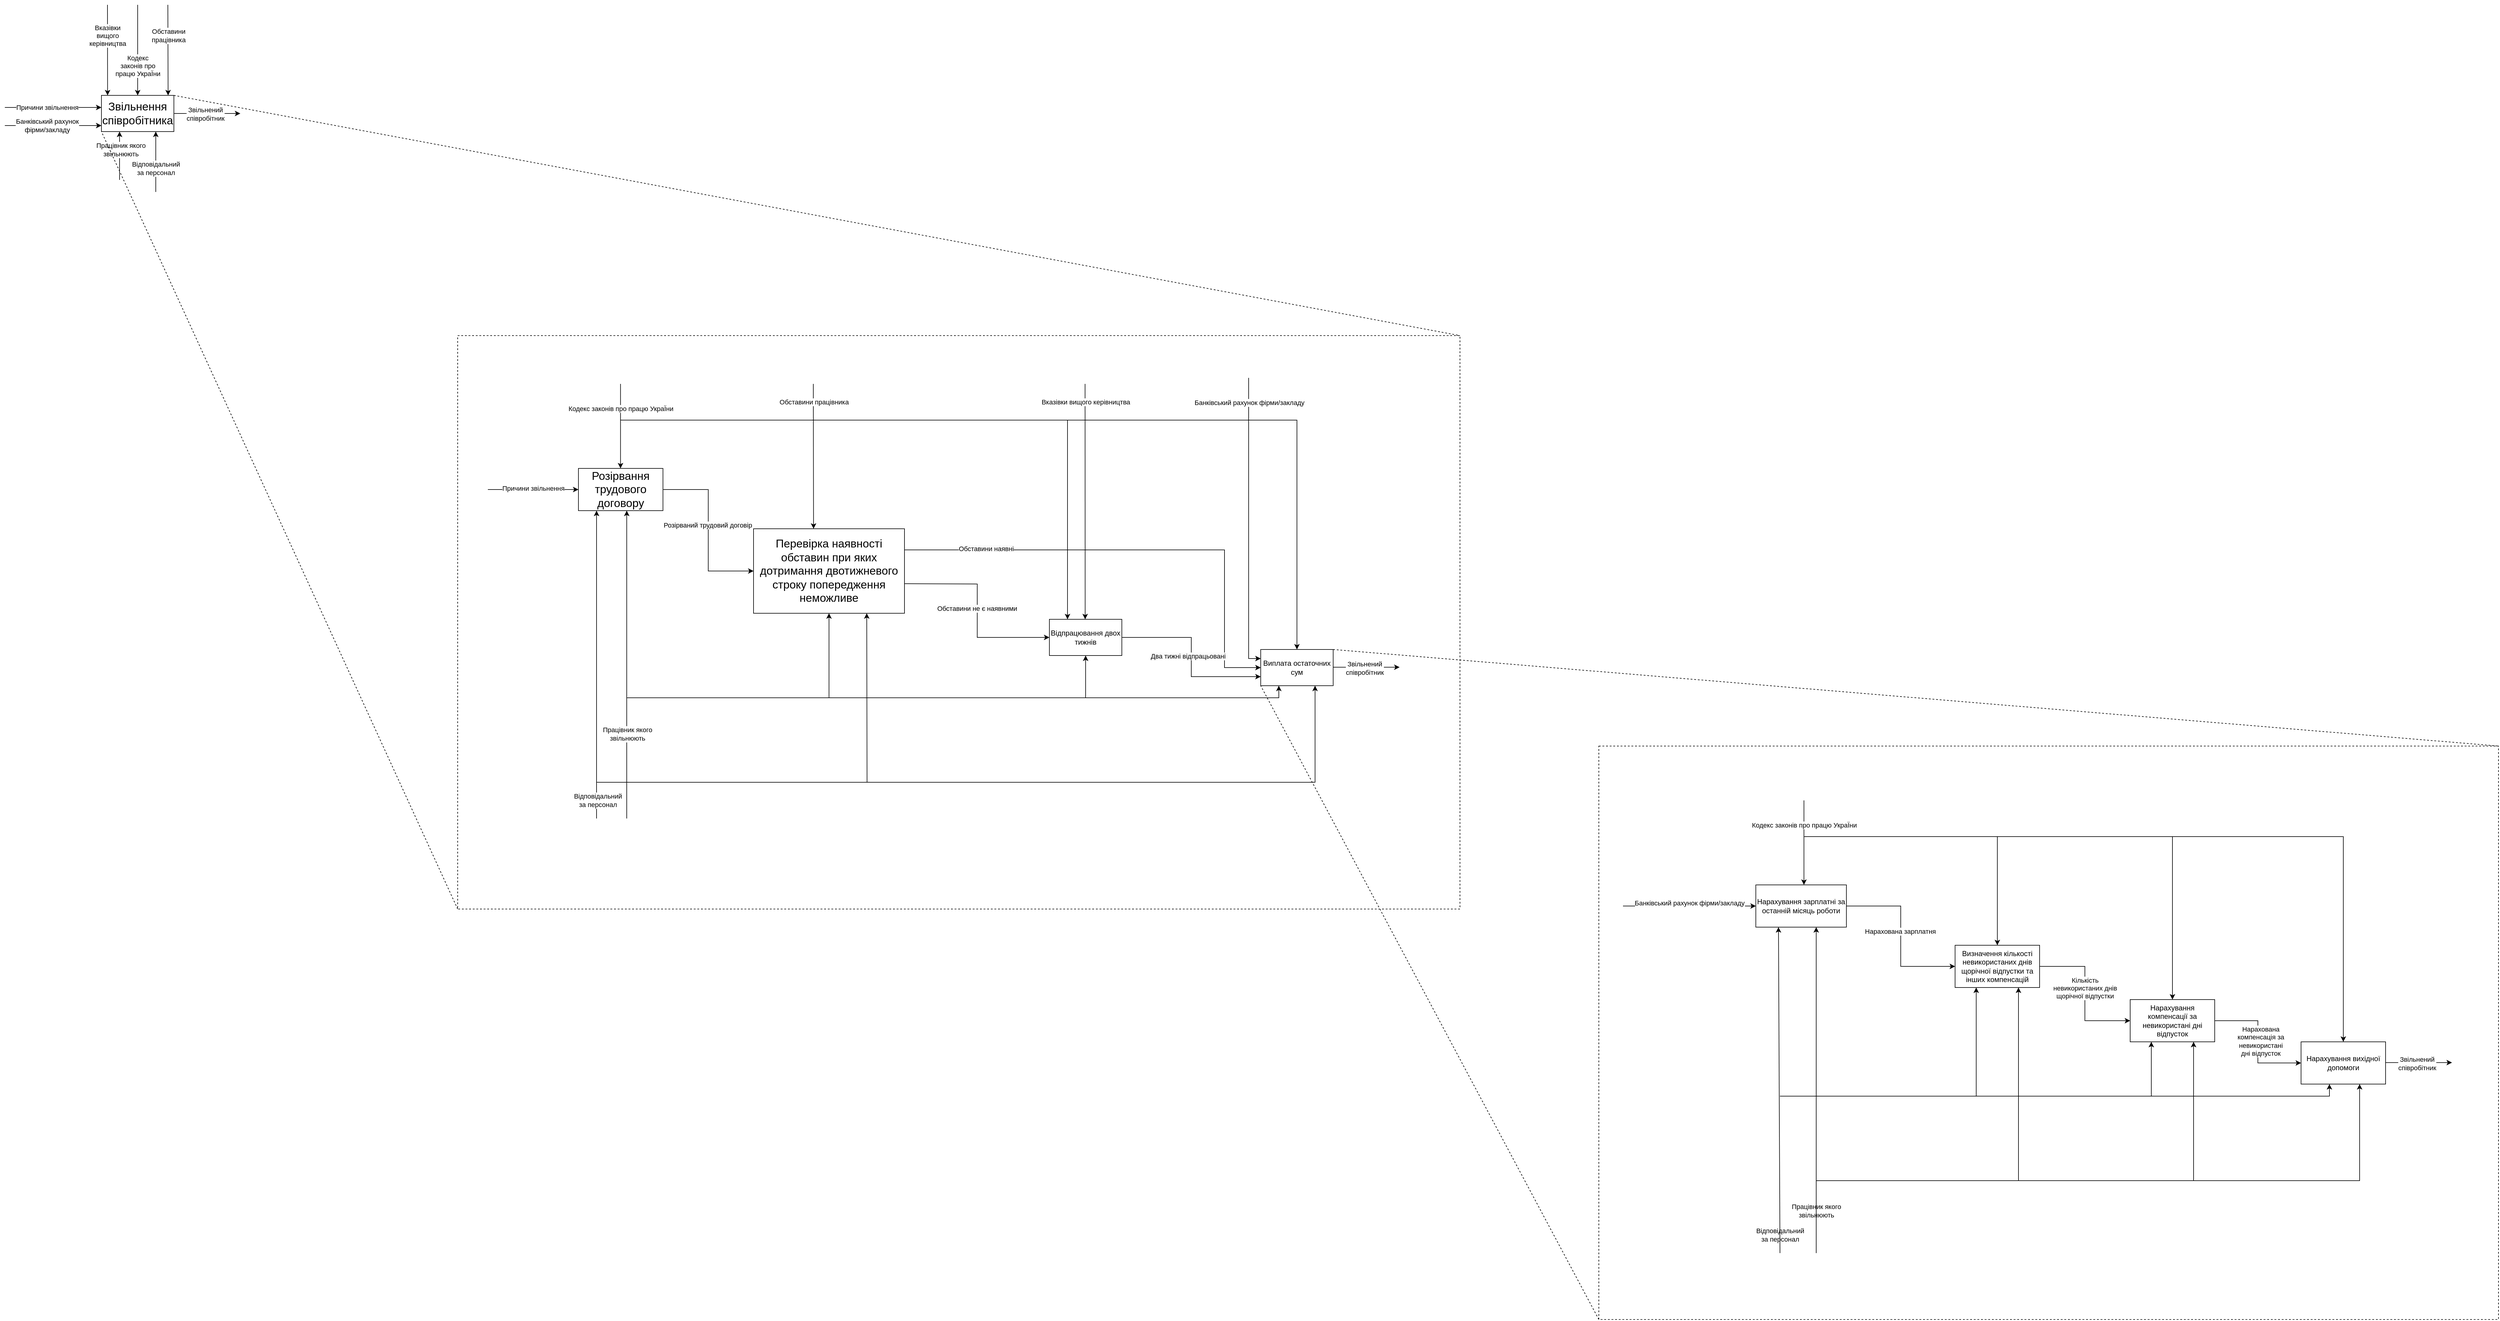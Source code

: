 <mxfile version="25.0.3">
  <diagram name="Seite-1" id="suJzFGqc4fXeb_E-Xz__">
    <mxGraphModel dx="4055" dy="1953" grid="1" gridSize="10" guides="1" tooltips="1" connect="1" arrows="1" fold="1" page="1" pageScale="1" pageWidth="1169" pageHeight="827" math="0" shadow="0">
      <root>
        <mxCell id="0" />
        <mxCell id="1" parent="0" />
        <mxCell id="-a7qwdZ9P-PZwPtFbG1W-8" style="edgeStyle=orthogonalEdgeStyle;rounded=0;orthogonalLoop=1;jettySize=auto;html=1;" parent="1" source="-a7qwdZ9P-PZwPtFbG1W-1" edge="1">
          <mxGeometry relative="1" as="geometry">
            <mxPoint x="-680" y="-570" as="targetPoint" />
          </mxGeometry>
        </mxCell>
        <mxCell id="-a7qwdZ9P-PZwPtFbG1W-9" value="Звільнений&lt;div&gt;співробітник&lt;/div&gt;" style="edgeLabel;html=1;align=center;verticalAlign=middle;resizable=0;points=[];" parent="-a7qwdZ9P-PZwPtFbG1W-8" vertex="1" connectable="0">
          <mxGeometry x="-0.062" y="-1" relative="1" as="geometry">
            <mxPoint as="offset" />
          </mxGeometry>
        </mxCell>
        <mxCell id="-a7qwdZ9P-PZwPtFbG1W-1" value="&lt;span style=&quot;font-size:14.0pt;line-height:&lt;br/&gt;107%;font-family:&amp;quot;Calibri&amp;quot;,sans-serif;mso-ascii-theme-font:minor-latin;&lt;br/&gt;mso-fareast-font-family:Calibri;mso-fareast-theme-font:minor-latin;mso-hansi-theme-font:&lt;br/&gt;minor-latin;mso-bidi-font-family:&amp;quot;Times New Roman&amp;quot;;mso-bidi-theme-font:minor-bidi;&lt;br/&gt;mso-ansi-language:UK;mso-fareast-language:EN-US;mso-bidi-language:AR-SA&quot; lang=&quot;UK&quot;&gt;Звільнення&lt;br/&gt;співробітника&lt;/span&gt;" style="rounded=0;whiteSpace=wrap;html=1;" parent="1" vertex="1">
          <mxGeometry x="-910" y="-600" width="120" height="60" as="geometry" />
        </mxCell>
        <mxCell id="-a7qwdZ9P-PZwPtFbG1W-2" value="" style="endArrow=classic;html=1;rounded=0;entryX=0.5;entryY=0;entryDx=0;entryDy=0;" parent="1" target="-a7qwdZ9P-PZwPtFbG1W-1" edge="1">
          <mxGeometry width="50" height="50" relative="1" as="geometry">
            <mxPoint x="-850" y="-750" as="sourcePoint" />
            <mxPoint x="-830" y="-510" as="targetPoint" />
          </mxGeometry>
        </mxCell>
        <mxCell id="-a7qwdZ9P-PZwPtFbG1W-3" value="&lt;div&gt;Кодекс&lt;/div&gt;&lt;div&gt;законів про&lt;/div&gt;&lt;div&gt;працю УкраЇни&lt;/div&gt;" style="edgeLabel;html=1;align=center;verticalAlign=middle;resizable=0;points=[];" parent="-a7qwdZ9P-PZwPtFbG1W-2" vertex="1" connectable="0">
          <mxGeometry x="-0.022" y="-2" relative="1" as="geometry">
            <mxPoint x="2" y="27" as="offset" />
          </mxGeometry>
        </mxCell>
        <mxCell id="-a7qwdZ9P-PZwPtFbG1W-4" value="" style="endArrow=classic;html=1;rounded=0;entryX=0;entryY=0.5;entryDx=0;entryDy=0;" parent="1" edge="1">
          <mxGeometry width="50" height="50" relative="1" as="geometry">
            <mxPoint x="-1070" y="-580" as="sourcePoint" />
            <mxPoint x="-910" y="-580" as="targetPoint" />
          </mxGeometry>
        </mxCell>
        <mxCell id="-a7qwdZ9P-PZwPtFbG1W-5" value="Причини звільнення" style="edgeLabel;html=1;align=center;verticalAlign=middle;resizable=0;points=[];" parent="-a7qwdZ9P-PZwPtFbG1W-4" vertex="1" connectable="0">
          <mxGeometry x="-0.003" y="2" relative="1" as="geometry">
            <mxPoint x="-10" y="2" as="offset" />
          </mxGeometry>
        </mxCell>
        <mxCell id="-a7qwdZ9P-PZwPtFbG1W-6" value="" style="endArrow=classic;html=1;rounded=0;" parent="1" edge="1">
          <mxGeometry width="50" height="50" relative="1" as="geometry">
            <mxPoint x="-820" y="-440" as="sourcePoint" />
            <mxPoint x="-820" y="-540" as="targetPoint" />
          </mxGeometry>
        </mxCell>
        <mxCell id="-a7qwdZ9P-PZwPtFbG1W-7" value="Відповідальний&lt;div&gt;за персонал&lt;/div&gt;" style="edgeLabel;html=1;align=center;verticalAlign=middle;resizable=0;points=[];" parent="-a7qwdZ9P-PZwPtFbG1W-6" vertex="1" connectable="0">
          <mxGeometry x="0.087" y="-2" relative="1" as="geometry">
            <mxPoint x="-2" y="15" as="offset" />
          </mxGeometry>
        </mxCell>
        <mxCell id="-a7qwdZ9P-PZwPtFbG1W-10" style="edgeStyle=orthogonalEdgeStyle;rounded=0;orthogonalLoop=1;jettySize=auto;html=1;entryX=0;entryY=0.5;entryDx=0;entryDy=0;" parent="1" source="-a7qwdZ9P-PZwPtFbG1W-12" target="-a7qwdZ9P-PZwPtFbG1W-25" edge="1">
          <mxGeometry relative="1" as="geometry">
            <mxPoint x="120" y="48" as="targetPoint" />
          </mxGeometry>
        </mxCell>
        <mxCell id="-a7qwdZ9P-PZwPtFbG1W-11" value="&lt;span style=&quot;text-wrap-mode: wrap; background-color: rgb(251, 251, 251); line-height: 100%;&quot;&gt;&lt;font face=&quot;Helvetica&quot;&gt;Розірваний трудовий договір&lt;/font&gt;&lt;/span&gt;" style="edgeLabel;html=1;align=center;verticalAlign=middle;resizable=0;points=[];" parent="-a7qwdZ9P-PZwPtFbG1W-10" vertex="1" connectable="0">
          <mxGeometry x="-0.062" y="-1" relative="1" as="geometry">
            <mxPoint as="offset" />
          </mxGeometry>
        </mxCell>
        <mxCell id="-a7qwdZ9P-PZwPtFbG1W-12" value="&lt;font face=&quot;Calibri, sans-serif&quot;&gt;&lt;span style=&quot;font-size: 18.667px;&quot;&gt;Розірвання трудового договору&lt;/span&gt;&lt;/font&gt;" style="rounded=0;whiteSpace=wrap;html=1;" parent="1" vertex="1">
          <mxGeometry x="-120" y="18" width="140" height="70" as="geometry" />
        </mxCell>
        <mxCell id="-a7qwdZ9P-PZwPtFbG1W-13" value="" style="endArrow=classic;html=1;rounded=0;entryX=0.5;entryY=0;entryDx=0;entryDy=0;" parent="1" edge="1">
          <mxGeometry width="50" height="50" relative="1" as="geometry">
            <mxPoint x="-50.3" y="-122" as="sourcePoint" />
            <mxPoint x="-50.3" y="18.0" as="targetPoint" />
          </mxGeometry>
        </mxCell>
        <mxCell id="-a7qwdZ9P-PZwPtFbG1W-14" value="Кодекс законів про працю УкраЇни" style="edgeLabel;html=1;align=center;verticalAlign=middle;resizable=0;points=[];" parent="-a7qwdZ9P-PZwPtFbG1W-13" vertex="1" connectable="0">
          <mxGeometry x="-0.022" y="-2" relative="1" as="geometry">
            <mxPoint x="2" y="-28" as="offset" />
          </mxGeometry>
        </mxCell>
        <mxCell id="-a7qwdZ9P-PZwPtFbG1W-15" value="" style="endArrow=classic;html=1;rounded=0;" parent="1" edge="1">
          <mxGeometry width="50" height="50" relative="1" as="geometry">
            <mxPoint x="-270" y="53" as="sourcePoint" />
            <mxPoint x="-120" y="53" as="targetPoint" />
          </mxGeometry>
        </mxCell>
        <mxCell id="-a7qwdZ9P-PZwPtFbG1W-16" value="Причини звільнення" style="edgeLabel;html=1;align=center;verticalAlign=middle;resizable=0;points=[];" parent="-a7qwdZ9P-PZwPtFbG1W-15" vertex="1" connectable="0">
          <mxGeometry x="-0.003" y="2" relative="1" as="geometry">
            <mxPoint as="offset" />
          </mxGeometry>
        </mxCell>
        <mxCell id="-a7qwdZ9P-PZwPtFbG1W-19" value="" style="endArrow=classic;html=1;rounded=0;entryX=0.25;entryY=1;entryDx=0;entryDy=0;" parent="1" target="-a7qwdZ9P-PZwPtFbG1W-1" edge="1">
          <mxGeometry width="50" height="50" relative="1" as="geometry">
            <mxPoint x="-880" y="-460" as="sourcePoint" />
            <mxPoint x="-890" y="-540" as="targetPoint" />
          </mxGeometry>
        </mxCell>
        <mxCell id="-a7qwdZ9P-PZwPtFbG1W-20" value="Працівник якого&lt;div&gt;звільнюють&lt;/div&gt;" style="edgeLabel;html=1;align=center;verticalAlign=middle;resizable=0;points=[];" parent="-a7qwdZ9P-PZwPtFbG1W-19" vertex="1" connectable="0">
          <mxGeometry x="0.087" y="-2" relative="1" as="geometry">
            <mxPoint y="-7" as="offset" />
          </mxGeometry>
        </mxCell>
        <mxCell id="-a7qwdZ9P-PZwPtFbG1W-21" value="" style="endArrow=classic;html=1;rounded=0;" parent="1" edge="1">
          <mxGeometry width="50" height="50" relative="1" as="geometry">
            <mxPoint x="-90" y="598" as="sourcePoint" />
            <mxPoint x="-90" y="88" as="targetPoint" />
          </mxGeometry>
        </mxCell>
        <mxCell id="-a7qwdZ9P-PZwPtFbG1W-22" value="Відповідальний&lt;div&gt;за персонал&lt;/div&gt;" style="edgeLabel;html=1;align=center;verticalAlign=middle;resizable=0;points=[];" parent="-a7qwdZ9P-PZwPtFbG1W-21" vertex="1" connectable="0">
          <mxGeometry x="0.087" y="-2" relative="1" as="geometry">
            <mxPoint y="247" as="offset" />
          </mxGeometry>
        </mxCell>
        <mxCell id="-a7qwdZ9P-PZwPtFbG1W-23" value="" style="endArrow=classic;html=1;rounded=0;entryX=0.25;entryY=1;entryDx=0;entryDy=0;" parent="1" edge="1">
          <mxGeometry width="50" height="50" relative="1" as="geometry">
            <mxPoint x="-40" y="598" as="sourcePoint" />
            <mxPoint x="-40.0" y="88" as="targetPoint" />
          </mxGeometry>
        </mxCell>
        <mxCell id="-a7qwdZ9P-PZwPtFbG1W-24" value="Працівник якого&lt;div&gt;звільнюють&lt;/div&gt;" style="edgeLabel;html=1;align=center;verticalAlign=middle;resizable=0;points=[];" parent="-a7qwdZ9P-PZwPtFbG1W-23" vertex="1" connectable="0">
          <mxGeometry x="0.087" y="-2" relative="1" as="geometry">
            <mxPoint x="-1" y="137" as="offset" />
          </mxGeometry>
        </mxCell>
        <mxCell id="-a7qwdZ9P-PZwPtFbG1W-30" style="edgeStyle=orthogonalEdgeStyle;rounded=0;orthogonalLoop=1;jettySize=auto;html=1;exitX=1;exitY=0.25;exitDx=0;exitDy=0;entryX=0;entryY=0.5;entryDx=0;entryDy=0;" parent="1" source="-a7qwdZ9P-PZwPtFbG1W-25" target="-a7qwdZ9P-PZwPtFbG1W-41" edge="1">
          <mxGeometry relative="1" as="geometry">
            <mxPoint x="1000" y="238" as="targetPoint" />
            <Array as="points">
              <mxPoint x="950" y="153" />
              <mxPoint x="950" y="348" />
            </Array>
          </mxGeometry>
        </mxCell>
        <mxCell id="-a7qwdZ9P-PZwPtFbG1W-31" value="&lt;font&gt;&lt;span style=&quot;font-family: Calibri, sans-serif; text-wrap-mode: wrap; background-color: rgb(251, 251, 251);&quot;&gt;Обставини&amp;nbsp;&lt;/span&gt;&lt;span style=&quot;font-family: Calibri, sans-serif; text-wrap-mode: wrap; background-color: rgb(251, 251, 251);&quot;&gt;наявні&lt;/span&gt;&lt;/font&gt;" style="edgeLabel;html=1;align=center;verticalAlign=middle;resizable=0;points=[];" parent="-a7qwdZ9P-PZwPtFbG1W-30" vertex="1" connectable="0">
          <mxGeometry x="-0.364" y="2" relative="1" as="geometry">
            <mxPoint x="-115" as="offset" />
          </mxGeometry>
        </mxCell>
        <mxCell id="-a7qwdZ9P-PZwPtFbG1W-25" value="&lt;font face=&quot;Calibri, sans-serif&quot;&gt;&lt;span style=&quot;font-size: 18.667px;&quot;&gt;Перевірка наявності обставин при яких дотримання двотижневого строку попередження неможливе&lt;/span&gt;&lt;/font&gt;" style="rounded=0;whiteSpace=wrap;html=1;" parent="1" vertex="1">
          <mxGeometry x="170" y="118" width="250" height="140" as="geometry" />
        </mxCell>
        <mxCell id="-a7qwdZ9P-PZwPtFbG1W-26" value="" style="endArrow=classic;html=1;rounded=0;entryX=0.5;entryY=0;entryDx=0;entryDy=0;" parent="1" edge="1">
          <mxGeometry width="50" height="50" relative="1" as="geometry">
            <mxPoint x="269" y="-122" as="sourcePoint" />
            <mxPoint x="269.41" y="118" as="targetPoint" />
          </mxGeometry>
        </mxCell>
        <mxCell id="-a7qwdZ9P-PZwPtFbG1W-27" value="Обставини працівника" style="edgeLabel;html=1;align=center;verticalAlign=middle;resizable=0;points=[];" parent="-a7qwdZ9P-PZwPtFbG1W-26" vertex="1" connectable="0">
          <mxGeometry x="-0.022" y="-2" relative="1" as="geometry">
            <mxPoint x="3" y="-88" as="offset" />
          </mxGeometry>
        </mxCell>
        <mxCell id="-a7qwdZ9P-PZwPtFbG1W-29" value="" style="endArrow=classic;html=1;rounded=0;entryX=0.5;entryY=1;entryDx=0;entryDy=0;" parent="1" target="-a7qwdZ9P-PZwPtFbG1W-25" edge="1">
          <mxGeometry width="50" height="50" relative="1" as="geometry">
            <mxPoint x="-40" y="398" as="sourcePoint" />
            <mxPoint y="348" as="targetPoint" />
            <Array as="points">
              <mxPoint x="295" y="398" />
            </Array>
          </mxGeometry>
        </mxCell>
        <mxCell id="-a7qwdZ9P-PZwPtFbG1W-33" style="edgeStyle=orthogonalEdgeStyle;rounded=0;orthogonalLoop=1;jettySize=auto;html=1;entryX=0;entryY=0.5;entryDx=0;entryDy=0;" parent="1" target="-a7qwdZ9P-PZwPtFbG1W-35" edge="1">
          <mxGeometry relative="1" as="geometry">
            <mxPoint x="620" y="208" as="targetPoint" />
            <mxPoint x="420" y="209" as="sourcePoint" />
          </mxGeometry>
        </mxCell>
        <mxCell id="-a7qwdZ9P-PZwPtFbG1W-34" value="&lt;font&gt;&lt;span style=&quot;font-family: Calibri, sans-serif; text-wrap-mode: wrap; background-color: rgb(251, 251, 251);&quot;&gt;Обставини не є&amp;nbsp;&lt;/span&gt;&lt;span style=&quot;font-family: Calibri, sans-serif; text-wrap-mode: wrap; background-color: rgb(251, 251, 251);&quot;&gt;наявними&lt;/span&gt;&lt;/font&gt;" style="edgeLabel;html=1;align=center;verticalAlign=middle;resizable=0;points=[];" parent="-a7qwdZ9P-PZwPtFbG1W-33" vertex="1" connectable="0">
          <mxGeometry x="-0.364" y="2" relative="1" as="geometry">
            <mxPoint x="15" y="42" as="offset" />
          </mxGeometry>
        </mxCell>
        <mxCell id="-a7qwdZ9P-PZwPtFbG1W-39" style="edgeStyle=orthogonalEdgeStyle;rounded=0;orthogonalLoop=1;jettySize=auto;html=1;entryX=0;entryY=0.75;entryDx=0;entryDy=0;" parent="1" source="-a7qwdZ9P-PZwPtFbG1W-35" target="-a7qwdZ9P-PZwPtFbG1W-41" edge="1">
          <mxGeometry relative="1" as="geometry">
            <mxPoint x="970" y="298" as="targetPoint" />
          </mxGeometry>
        </mxCell>
        <mxCell id="-a7qwdZ9P-PZwPtFbG1W-40" value="&lt;span style=&quot;text-wrap-mode: wrap; background-color: rgb(251, 251, 251);&quot;&gt;&lt;font&gt;Два тижні в&lt;/font&gt;&lt;/span&gt;&lt;span style=&quot;text-wrap-mode: wrap; background-color: rgb(251, 251, 251);&quot;&gt;ідпрацьовані&amp;nbsp;&lt;/span&gt;" style="edgeLabel;html=1;align=center;verticalAlign=middle;resizable=0;points=[];" parent="-a7qwdZ9P-PZwPtFbG1W-39" vertex="1" connectable="0">
          <mxGeometry x="-0.103" y="-4" relative="1" as="geometry">
            <mxPoint y="13" as="offset" />
          </mxGeometry>
        </mxCell>
        <mxCell id="-a7qwdZ9P-PZwPtFbG1W-35" value="Відпрацювання двох тижнів" style="rounded=0;whiteSpace=wrap;html=1;" parent="1" vertex="1">
          <mxGeometry x="660" y="268" width="120" height="60" as="geometry" />
        </mxCell>
        <mxCell id="-a7qwdZ9P-PZwPtFbG1W-36" value="" style="endArrow=classic;html=1;rounded=0;entryX=0.5;entryY=1;entryDx=0;entryDy=0;" parent="1" target="-a7qwdZ9P-PZwPtFbG1W-35" edge="1">
          <mxGeometry width="50" height="50" relative="1" as="geometry">
            <mxPoint x="280" y="398" as="sourcePoint" />
            <mxPoint x="700" y="378" as="targetPoint" />
            <Array as="points">
              <mxPoint x="720" y="398" />
            </Array>
          </mxGeometry>
        </mxCell>
        <mxCell id="-a7qwdZ9P-PZwPtFbG1W-37" value="" style="endArrow=classic;html=1;rounded=0;entryX=0.5;entryY=0;entryDx=0;entryDy=0;" parent="1" edge="1">
          <mxGeometry width="50" height="50" relative="1" as="geometry">
            <mxPoint x="719.09" y="-122" as="sourcePoint" />
            <mxPoint x="719.26" y="268" as="targetPoint" />
          </mxGeometry>
        </mxCell>
        <mxCell id="-a7qwdZ9P-PZwPtFbG1W-38" value="Вказівки вищого керівництва " style="edgeLabel;html=1;align=center;verticalAlign=middle;resizable=0;points=[];" parent="-a7qwdZ9P-PZwPtFbG1W-37" vertex="1" connectable="0">
          <mxGeometry x="-0.022" y="-2" relative="1" as="geometry">
            <mxPoint x="3" y="-161" as="offset" />
          </mxGeometry>
        </mxCell>
        <mxCell id="-a7qwdZ9P-PZwPtFbG1W-41" value="Виплата остаточних сум" style="rounded=0;whiteSpace=wrap;html=1;" parent="1" vertex="1">
          <mxGeometry x="1010" y="318" width="120" height="60" as="geometry" />
        </mxCell>
        <mxCell id="z4cD2vt3vt-mJ61xW2aR-1" value="" style="endArrow=classic;html=1;rounded=0;entryX=0.75;entryY=1;entryDx=0;entryDy=0;" parent="1" target="-a7qwdZ9P-PZwPtFbG1W-41" edge="1">
          <mxGeometry width="50" height="50" relative="1" as="geometry">
            <mxPoint x="350" y="538" as="sourcePoint" />
            <mxPoint x="710" y="458" as="targetPoint" />
            <Array as="points">
              <mxPoint x="1100" y="538" />
            </Array>
          </mxGeometry>
        </mxCell>
        <mxCell id="z4cD2vt3vt-mJ61xW2aR-3" value="" style="endArrow=classic;html=1;rounded=0;entryX=0.25;entryY=1;entryDx=0;entryDy=0;" parent="1" target="-a7qwdZ9P-PZwPtFbG1W-41" edge="1">
          <mxGeometry width="50" height="50" relative="1" as="geometry">
            <mxPoint x="720" y="398" as="sourcePoint" />
            <mxPoint x="1160" y="328" as="targetPoint" />
            <Array as="points">
              <mxPoint x="1040" y="398" />
            </Array>
          </mxGeometry>
        </mxCell>
        <mxCell id="z4cD2vt3vt-mJ61xW2aR-4" style="edgeStyle=orthogonalEdgeStyle;rounded=0;orthogonalLoop=1;jettySize=auto;html=1;" parent="1" edge="1">
          <mxGeometry relative="1" as="geometry">
            <mxPoint x="1240" y="347.38" as="targetPoint" />
            <mxPoint x="1130" y="347.38" as="sourcePoint" />
          </mxGeometry>
        </mxCell>
        <mxCell id="z4cD2vt3vt-mJ61xW2aR-5" value="Звільнений&lt;div&gt;співробітник&lt;/div&gt;" style="edgeLabel;html=1;align=center;verticalAlign=middle;resizable=0;points=[];" parent="z4cD2vt3vt-mJ61xW2aR-4" vertex="1" connectable="0">
          <mxGeometry x="-0.062" y="-1" relative="1" as="geometry">
            <mxPoint as="offset" />
          </mxGeometry>
        </mxCell>
        <mxCell id="z4cD2vt3vt-mJ61xW2aR-6" value="" style="endArrow=classic;html=1;rounded=0;entryX=0;entryY=0.25;entryDx=0;entryDy=0;" parent="1" target="-a7qwdZ9P-PZwPtFbG1W-41" edge="1">
          <mxGeometry width="50" height="50" relative="1" as="geometry">
            <mxPoint x="990" y="-132" as="sourcePoint" />
            <mxPoint x="1020.17" y="258" as="targetPoint" />
            <Array as="points">
              <mxPoint x="990" y="333" />
            </Array>
          </mxGeometry>
        </mxCell>
        <mxCell id="z4cD2vt3vt-mJ61xW2aR-7" value="Банківський рахунок фірми/закладу" style="edgeLabel;html=1;align=center;verticalAlign=middle;resizable=0;points=[];" parent="z4cD2vt3vt-mJ61xW2aR-6" vertex="1" connectable="0">
          <mxGeometry x="-0.022" y="-2" relative="1" as="geometry">
            <mxPoint x="3" y="-196" as="offset" />
          </mxGeometry>
        </mxCell>
        <mxCell id="z4cD2vt3vt-mJ61xW2aR-8" value="" style="endArrow=classic;html=1;rounded=0;entryX=0.25;entryY=0;entryDx=0;entryDy=0;" parent="1" target="-a7qwdZ9P-PZwPtFbG1W-35" edge="1">
          <mxGeometry width="50" height="50" relative="1" as="geometry">
            <mxPoint x="-50" y="-62" as="sourcePoint" />
            <mxPoint x="295" y="-212" as="targetPoint" />
            <Array as="points">
              <mxPoint x="690" y="-62" />
            </Array>
          </mxGeometry>
        </mxCell>
        <mxCell id="z4cD2vt3vt-mJ61xW2aR-10" value="" style="endArrow=classic;html=1;rounded=0;entryX=0.5;entryY=0;entryDx=0;entryDy=0;" parent="1" target="-a7qwdZ9P-PZwPtFbG1W-41" edge="1">
          <mxGeometry width="50" height="50" relative="1" as="geometry">
            <mxPoint x="690" y="-62" as="sourcePoint" />
            <mxPoint x="1430" y="268" as="targetPoint" />
            <Array as="points">
              <mxPoint x="1070" y="-62" />
            </Array>
          </mxGeometry>
        </mxCell>
        <mxCell id="z4cD2vt3vt-mJ61xW2aR-11" value="" style="endArrow=classic;html=1;rounded=0;entryX=0.75;entryY=1;entryDx=0;entryDy=0;" parent="1" target="-a7qwdZ9P-PZwPtFbG1W-25" edge="1">
          <mxGeometry width="50" height="50" relative="1" as="geometry">
            <mxPoint x="-90" y="538" as="sourcePoint" />
            <mxPoint x="357.5" y="248" as="targetPoint" />
            <Array as="points">
              <mxPoint x="358" y="538" />
            </Array>
          </mxGeometry>
        </mxCell>
        <mxCell id="z4cD2vt3vt-mJ61xW2aR-12" value="" style="endArrow=classic;html=1;rounded=0;entryX=0.5;entryY=0;entryDx=0;entryDy=0;" parent="1" edge="1">
          <mxGeometry width="50" height="50" relative="1" as="geometry">
            <mxPoint x="-800" y="-750" as="sourcePoint" />
            <mxPoint x="-799.59" y="-600" as="targetPoint" />
          </mxGeometry>
        </mxCell>
        <mxCell id="z4cD2vt3vt-mJ61xW2aR-13" value="&lt;div&gt;Обставини&lt;/div&gt;&lt;div&gt;працівника&lt;/div&gt;" style="edgeLabel;html=1;align=center;verticalAlign=middle;resizable=0;points=[];" parent="z4cD2vt3vt-mJ61xW2aR-12" vertex="1" connectable="0">
          <mxGeometry x="-0.022" y="-2" relative="1" as="geometry">
            <mxPoint x="3" y="-23" as="offset" />
          </mxGeometry>
        </mxCell>
        <mxCell id="z4cD2vt3vt-mJ61xW2aR-15" value="" style="endArrow=classic;html=1;rounded=0;entryX=0.5;entryY=0;entryDx=0;entryDy=0;" parent="1" edge="1">
          <mxGeometry width="50" height="50" relative="1" as="geometry">
            <mxPoint x="-900" y="-750" as="sourcePoint" />
            <mxPoint x="-899.83" y="-600" as="targetPoint" />
          </mxGeometry>
        </mxCell>
        <mxCell id="z4cD2vt3vt-mJ61xW2aR-16" value="&lt;div&gt;Вказівки&lt;/div&gt;&lt;div&gt;вищого&lt;/div&gt;&lt;div&gt;керівництва &lt;/div&gt;" style="edgeLabel;html=1;align=center;verticalAlign=middle;resizable=0;points=[];" parent="z4cD2vt3vt-mJ61xW2aR-15" vertex="1" connectable="0">
          <mxGeometry x="-0.022" y="-2" relative="1" as="geometry">
            <mxPoint x="2" y="-23" as="offset" />
          </mxGeometry>
        </mxCell>
        <mxCell id="z4cD2vt3vt-mJ61xW2aR-17" value="" style="endArrow=classic;html=1;rounded=0;entryX=0;entryY=0.5;entryDx=0;entryDy=0;" parent="1" edge="1">
          <mxGeometry width="50" height="50" relative="1" as="geometry">
            <mxPoint x="-1070" y="-550" as="sourcePoint" />
            <mxPoint x="-910" y="-550" as="targetPoint" />
          </mxGeometry>
        </mxCell>
        <mxCell id="z4cD2vt3vt-mJ61xW2aR-18" value="&lt;div&gt;Банківський рахунок&lt;/div&gt;&lt;div&gt;фірми/закладу&lt;/div&gt;" style="edgeLabel;html=1;align=center;verticalAlign=middle;resizable=0;points=[];" parent="z4cD2vt3vt-mJ61xW2aR-17" vertex="1" connectable="0">
          <mxGeometry x="-0.003" y="2" relative="1" as="geometry">
            <mxPoint x="-10" y="2" as="offset" />
          </mxGeometry>
        </mxCell>
        <mxCell id="Pb-5K_6aPZcREWyY2png-8" style="edgeStyle=orthogonalEdgeStyle;rounded=0;orthogonalLoop=1;jettySize=auto;html=1;entryX=0;entryY=0.5;entryDx=0;entryDy=0;" edge="1" parent="1" source="Pb-5K_6aPZcREWyY2png-10" target="Pb-5K_6aPZcREWyY2png-15">
          <mxGeometry relative="1" as="geometry">
            <mxPoint x="2130" y="878" as="targetPoint" />
          </mxGeometry>
        </mxCell>
        <mxCell id="Pb-5K_6aPZcREWyY2png-9" value="&lt;font face=&quot;Calibri, sans-serif&quot;&gt;Нарахована зарплатня&lt;br&gt;&lt;/font&gt;" style="edgeLabel;html=1;align=center;verticalAlign=middle;resizable=0;points=[];" vertex="1" connectable="0" parent="Pb-5K_6aPZcREWyY2png-8">
          <mxGeometry x="-0.062" y="-1" relative="1" as="geometry">
            <mxPoint as="offset" />
          </mxGeometry>
        </mxCell>
        <mxCell id="Pb-5K_6aPZcREWyY2png-10" value="&lt;font face=&quot;Calibri, sans-serif&quot;&gt;Нарахування зарплатні за останній місяць роботи&lt;br&gt;&lt;/font&gt;" style="rounded=0;whiteSpace=wrap;html=1;" vertex="1" parent="1">
          <mxGeometry x="1830" y="708" width="150" height="70" as="geometry" />
        </mxCell>
        <mxCell id="Pb-5K_6aPZcREWyY2png-11" value="" style="endArrow=classic;html=1;rounded=0;entryX=0.5;entryY=0;entryDx=0;entryDy=0;" edge="1" parent="1">
          <mxGeometry width="50" height="50" relative="1" as="geometry">
            <mxPoint x="1909.7" y="568" as="sourcePoint" />
            <mxPoint x="1909.7" y="708.0" as="targetPoint" />
          </mxGeometry>
        </mxCell>
        <mxCell id="Pb-5K_6aPZcREWyY2png-12" value="Кодекс законів про працю УкраЇни" style="edgeLabel;html=1;align=center;verticalAlign=middle;resizable=0;points=[];" vertex="1" connectable="0" parent="Pb-5K_6aPZcREWyY2png-11">
          <mxGeometry x="-0.022" y="-2" relative="1" as="geometry">
            <mxPoint x="2" y="-28" as="offset" />
          </mxGeometry>
        </mxCell>
        <mxCell id="Pb-5K_6aPZcREWyY2png-13" value="" style="endArrow=classic;html=1;rounded=0;entryX=0;entryY=0.5;entryDx=0;entryDy=0;" edge="1" parent="1" target="Pb-5K_6aPZcREWyY2png-10">
          <mxGeometry width="50" height="50" relative="1" as="geometry">
            <mxPoint x="1610" y="743" as="sourcePoint" />
            <mxPoint x="1840" y="743" as="targetPoint" />
          </mxGeometry>
        </mxCell>
        <mxCell id="Pb-5K_6aPZcREWyY2png-26" style="edgeStyle=orthogonalEdgeStyle;rounded=0;orthogonalLoop=1;jettySize=auto;html=1;entryX=0;entryY=0.5;entryDx=0;entryDy=0;" edge="1" parent="1" source="Pb-5K_6aPZcREWyY2png-15" target="Pb-5K_6aPZcREWyY2png-16">
          <mxGeometry relative="1" as="geometry" />
        </mxCell>
        <mxCell id="Pb-5K_6aPZcREWyY2png-27" value="&lt;div&gt;Кількість&lt;/div&gt;&lt;div&gt;невикористаних днів&lt;/div&gt;&lt;div&gt;щорічної відпустки&lt;/div&gt;" style="edgeLabel;html=1;align=center;verticalAlign=middle;resizable=0;points=[];" vertex="1" connectable="0" parent="Pb-5K_6aPZcREWyY2png-26">
          <mxGeometry x="-0.079" relative="1" as="geometry">
            <mxPoint as="offset" />
          </mxGeometry>
        </mxCell>
        <mxCell id="Pb-5K_6aPZcREWyY2png-15" value="Визначення кількості невикористаних днів щорічної відпустки та інших компенсацій" style="rounded=0;whiteSpace=wrap;html=1;" vertex="1" parent="1">
          <mxGeometry x="2160" y="808" width="140" height="70" as="geometry" />
        </mxCell>
        <mxCell id="Pb-5K_6aPZcREWyY2png-28" style="edgeStyle=orthogonalEdgeStyle;rounded=0;orthogonalLoop=1;jettySize=auto;html=1;entryX=0;entryY=0.5;entryDx=0;entryDy=0;" edge="1" parent="1" source="Pb-5K_6aPZcREWyY2png-16" target="Pb-5K_6aPZcREWyY2png-17">
          <mxGeometry relative="1" as="geometry" />
        </mxCell>
        <mxCell id="Pb-5K_6aPZcREWyY2png-29" value="&lt;div&gt;Нарахована&lt;/div&gt;&lt;div&gt;компенсація за&lt;/div&gt;&lt;div&gt;невикористані&lt;/div&gt;&lt;div&gt;дні відпусток&lt;/div&gt;" style="edgeLabel;html=1;align=center;verticalAlign=middle;resizable=0;points=[];" vertex="1" connectable="0" parent="Pb-5K_6aPZcREWyY2png-28">
          <mxGeometry x="0.001" y="4" relative="1" as="geometry">
            <mxPoint y="-1" as="offset" />
          </mxGeometry>
        </mxCell>
        <mxCell id="Pb-5K_6aPZcREWyY2png-16" value="Нарахування компенсації за невикористані дні відпусток" style="rounded=0;whiteSpace=wrap;html=1;" vertex="1" parent="1">
          <mxGeometry x="2450" y="898" width="140" height="70" as="geometry" />
        </mxCell>
        <mxCell id="Pb-5K_6aPZcREWyY2png-17" value="Нарахування вихідної допомоги" style="rounded=0;whiteSpace=wrap;html=1;" vertex="1" parent="1">
          <mxGeometry x="2733" y="968" width="140" height="70" as="geometry" />
        </mxCell>
        <mxCell id="Pb-5K_6aPZcREWyY2png-18" value="Відповідальний&lt;div&gt;за персонал&lt;/div&gt;" style="edgeLabel;html=1;align=center;verticalAlign=middle;resizable=0;points=[];" vertex="1" connectable="0" parent="1">
          <mxGeometry x="1870" y="1288.002" as="geometry" />
        </mxCell>
        <mxCell id="Pb-5K_6aPZcREWyY2png-19" value="Працівник якого&lt;div&gt;звільнюють&lt;/div&gt;" style="edgeLabel;html=1;align=center;verticalAlign=middle;resizable=0;points=[];" vertex="1" connectable="0" parent="1">
          <mxGeometry x="1930" y="1248.002" as="geometry" />
        </mxCell>
        <mxCell id="Pb-5K_6aPZcREWyY2png-21" value="" style="endArrow=classic;html=1;rounded=0;entryX=0.25;entryY=1;entryDx=0;entryDy=0;" edge="1" parent="1" target="Pb-5K_6aPZcREWyY2png-16">
          <mxGeometry width="50" height="50" relative="1" as="geometry">
            <mxPoint x="2040" y="1058" as="sourcePoint" />
            <mxPoint x="2480" y="988" as="targetPoint" />
            <Array as="points">
              <mxPoint x="2485" y="1058" />
            </Array>
          </mxGeometry>
        </mxCell>
        <mxCell id="Pb-5K_6aPZcREWyY2png-22" value="" style="endArrow=classic;html=1;rounded=0;entryX=0.75;entryY=1;entryDx=0;entryDy=0;" edge="1" parent="1">
          <mxGeometry width="50" height="50" relative="1" as="geometry">
            <mxPoint x="2550" y="1198" as="sourcePoint" />
            <mxPoint x="2830" y="1038" as="targetPoint" />
            <Array as="points">
              <mxPoint x="2830" y="1198" />
            </Array>
          </mxGeometry>
        </mxCell>
        <mxCell id="Pb-5K_6aPZcREWyY2png-23" value="" style="endArrow=classic;html=1;rounded=0;entryX=0.25;entryY=1;entryDx=0;entryDy=0;" edge="1" parent="1">
          <mxGeometry width="50" height="50" relative="1" as="geometry">
            <mxPoint x="2460" y="1058" as="sourcePoint" />
            <mxPoint x="2780" y="1038" as="targetPoint" />
            <Array as="points">
              <mxPoint x="2780" y="1058" />
            </Array>
          </mxGeometry>
        </mxCell>
        <mxCell id="Pb-5K_6aPZcREWyY2png-25" value="Банківський рахунок фірми/закладу" style="edgeLabel;html=1;align=center;verticalAlign=middle;resizable=0;points=[];" vertex="1" connectable="0" parent="1">
          <mxGeometry x="1720" y="738.003" as="geometry" />
        </mxCell>
        <mxCell id="Pb-5K_6aPZcREWyY2png-30" style="edgeStyle=orthogonalEdgeStyle;rounded=0;orthogonalLoop=1;jettySize=auto;html=1;" edge="1" parent="1">
          <mxGeometry relative="1" as="geometry">
            <mxPoint x="2983" y="1002.41" as="targetPoint" />
            <mxPoint x="2873" y="1002.41" as="sourcePoint" />
          </mxGeometry>
        </mxCell>
        <mxCell id="Pb-5K_6aPZcREWyY2png-31" value="Звільнений&lt;div&gt;співробітник&lt;/div&gt;" style="edgeLabel;html=1;align=center;verticalAlign=middle;resizable=0;points=[];" vertex="1" connectable="0" parent="Pb-5K_6aPZcREWyY2png-30">
          <mxGeometry x="-0.062" y="-1" relative="1" as="geometry">
            <mxPoint as="offset" />
          </mxGeometry>
        </mxCell>
        <mxCell id="Pb-5K_6aPZcREWyY2png-32" value="" style="endArrow=classic;html=1;rounded=0;entryX=0.25;entryY=1;entryDx=0;entryDy=0;" edge="1" parent="1" target="Pb-5K_6aPZcREWyY2png-15">
          <mxGeometry width="50" height="50" relative="1" as="geometry">
            <mxPoint x="1870" y="1058" as="sourcePoint" />
            <mxPoint x="2195" y="878" as="targetPoint" />
            <Array as="points">
              <mxPoint x="2195" y="1058" />
            </Array>
          </mxGeometry>
        </mxCell>
        <mxCell id="Pb-5K_6aPZcREWyY2png-33" value="" style="endArrow=classic;html=1;rounded=0;entryX=0.25;entryY=1;entryDx=0;entryDy=0;" edge="1" parent="1" target="Pb-5K_6aPZcREWyY2png-10">
          <mxGeometry width="50" height="50" relative="1" as="geometry">
            <mxPoint x="1870" y="1318" as="sourcePoint" />
            <mxPoint x="1800" y="908" as="targetPoint" />
          </mxGeometry>
        </mxCell>
        <mxCell id="Pb-5K_6aPZcREWyY2png-35" value="" style="endArrow=classic;html=1;rounded=0;entryX=0.25;entryY=1;entryDx=0;entryDy=0;" edge="1" parent="1">
          <mxGeometry width="50" height="50" relative="1" as="geometry">
            <mxPoint x="1930" y="1318" as="sourcePoint" />
            <mxPoint x="1930" y="778" as="targetPoint" />
          </mxGeometry>
        </mxCell>
        <mxCell id="Pb-5K_6aPZcREWyY2png-36" value="" style="endArrow=classic;html=1;rounded=0;entryX=0.75;entryY=1;entryDx=0;entryDy=0;" edge="1" parent="1" target="Pb-5K_6aPZcREWyY2png-16">
          <mxGeometry width="50" height="50" relative="1" as="geometry">
            <mxPoint x="2260" y="1198" as="sourcePoint" />
            <mxPoint x="2560" y="1048" as="targetPoint" />
            <Array as="points">
              <mxPoint x="2555" y="1198" />
            </Array>
          </mxGeometry>
        </mxCell>
        <mxCell id="Pb-5K_6aPZcREWyY2png-37" value="" style="endArrow=classic;html=1;rounded=0;entryX=0.75;entryY=1;entryDx=0;entryDy=0;" edge="1" parent="1" target="Pb-5K_6aPZcREWyY2png-15">
          <mxGeometry width="50" height="50" relative="1" as="geometry">
            <mxPoint x="1930" y="1198" as="sourcePoint" />
            <mxPoint x="2280" y="1008" as="targetPoint" />
            <Array as="points">
              <mxPoint x="2265" y="1198" />
            </Array>
          </mxGeometry>
        </mxCell>
        <mxCell id="Pb-5K_6aPZcREWyY2png-38" value="" style="endArrow=classic;html=1;rounded=0;entryX=0.5;entryY=0;entryDx=0;entryDy=0;" edge="1" parent="1" target="Pb-5K_6aPZcREWyY2png-17">
          <mxGeometry width="50" height="50" relative="1" as="geometry">
            <mxPoint x="1910" y="628" as="sourcePoint" />
            <mxPoint x="2650" y="958" as="targetPoint" />
            <Array as="points">
              <mxPoint x="2803" y="628" />
            </Array>
          </mxGeometry>
        </mxCell>
        <mxCell id="Pb-5K_6aPZcREWyY2png-39" value="" style="endArrow=classic;html=1;rounded=0;entryX=0.5;entryY=0;entryDx=0;entryDy=0;" edge="1" parent="1" target="Pb-5K_6aPZcREWyY2png-16">
          <mxGeometry width="50" height="50" relative="1" as="geometry">
            <mxPoint x="1910" y="628" as="sourcePoint" />
            <mxPoint x="2813" y="978" as="targetPoint" />
            <Array as="points">
              <mxPoint x="2520" y="628" />
            </Array>
          </mxGeometry>
        </mxCell>
        <mxCell id="Pb-5K_6aPZcREWyY2png-40" value="" style="endArrow=classic;html=1;rounded=0;entryX=0.5;entryY=0;entryDx=0;entryDy=0;" edge="1" parent="1">
          <mxGeometry width="50" height="50" relative="1" as="geometry">
            <mxPoint x="1910" y="628" as="sourcePoint" />
            <mxPoint x="2230" y="808" as="targetPoint" />
            <Array as="points">
              <mxPoint x="2230" y="628" />
            </Array>
          </mxGeometry>
        </mxCell>
        <mxCell id="Pb-5K_6aPZcREWyY2png-63" value="" style="rounded=0;whiteSpace=wrap;html=1;shadow=0;fillColor=none;strokeColor=default;dashed=1;" vertex="1" parent="1">
          <mxGeometry x="1570" y="478" width="1490" height="950" as="geometry" />
        </mxCell>
        <mxCell id="Pb-5K_6aPZcREWyY2png-65" value="" style="endArrow=none;dashed=1;html=1;rounded=0;exitX=0;exitY=1;exitDx=0;exitDy=0;" edge="1" parent="1" source="Pb-5K_6aPZcREWyY2png-63">
          <mxGeometry width="50" height="50" relative="1" as="geometry">
            <mxPoint x="960" y="428" as="sourcePoint" />
            <mxPoint x="1010" y="378" as="targetPoint" />
          </mxGeometry>
        </mxCell>
        <mxCell id="Pb-5K_6aPZcREWyY2png-66" value="" style="endArrow=none;dashed=1;html=1;rounded=0;entryX=1;entryY=0;entryDx=0;entryDy=0;" edge="1" parent="1" target="Pb-5K_6aPZcREWyY2png-63">
          <mxGeometry width="50" height="50" relative="1" as="geometry">
            <mxPoint x="1130" y="318" as="sourcePoint" />
            <mxPoint x="1180" y="268" as="targetPoint" />
          </mxGeometry>
        </mxCell>
        <mxCell id="Pb-5K_6aPZcREWyY2png-67" value="" style="rounded=0;whiteSpace=wrap;html=1;shadow=0;fillColor=none;strokeColor=default;dashed=1;" vertex="1" parent="1">
          <mxGeometry x="-320" y="-202" width="1660" height="950" as="geometry" />
        </mxCell>
        <mxCell id="Pb-5K_6aPZcREWyY2png-69" value="" style="endArrow=none;dashed=1;html=1;rounded=0;entryX=0;entryY=1;entryDx=0;entryDy=0;exitX=0;exitY=1;exitDx=0;exitDy=0;" edge="1" parent="1" source="Pb-5K_6aPZcREWyY2png-67" target="-a7qwdZ9P-PZwPtFbG1W-1">
          <mxGeometry width="50" height="50" relative="1" as="geometry">
            <mxPoint x="-450" y="478" as="sourcePoint" />
            <mxPoint x="-930" y="-292" as="targetPoint" />
          </mxGeometry>
        </mxCell>
        <mxCell id="Pb-5K_6aPZcREWyY2png-70" value="" style="endArrow=none;dashed=1;html=1;rounded=0;exitX=1;exitY=0;exitDx=0;exitDy=0;entryX=1;entryY=0;entryDx=0;entryDy=0;" edge="1" parent="1" source="-a7qwdZ9P-PZwPtFbG1W-1" target="Pb-5K_6aPZcREWyY2png-67">
          <mxGeometry width="50" height="50" relative="1" as="geometry">
            <mxPoint x="-770" y="-572" as="sourcePoint" />
            <mxPoint x="940" y="-282" as="targetPoint" />
          </mxGeometry>
        </mxCell>
      </root>
    </mxGraphModel>
  </diagram>
</mxfile>
